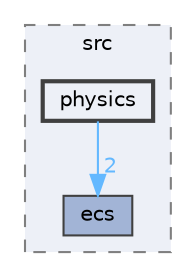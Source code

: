 digraph "engine/src/physics"
{
 // LATEX_PDF_SIZE
  bgcolor="transparent";
  edge [fontname=Helvetica,fontsize=10,labelfontname=Helvetica,labelfontsize=10];
  node [fontname=Helvetica,fontsize=10,shape=box,height=0.2,width=0.4];
  compound=true
  subgraph clusterdir_3d9126aa00c041bc0b8f859d1965a0f4 {
    graph [ bgcolor="#edf0f7", pencolor="grey50", label="src", fontname=Helvetica,fontsize=10 style="filled,dashed", URL="dir_3d9126aa00c041bc0b8f859d1965a0f4.html",tooltip=""]
  dir_73cab53f03832bd35660497d6d17d469 [label="ecs", fillcolor="#a2b4d6", color="grey25", style="filled", URL="dir_73cab53f03832bd35660497d6d17d469.html",tooltip=""];
  dir_1196fceec8cdf035bd6eb95fe8dddeb4 [label="physics", fillcolor="#edf0f7", color="grey25", style="filled,bold", URL="dir_1196fceec8cdf035bd6eb95fe8dddeb4.html",tooltip=""];
  }
  dir_1196fceec8cdf035bd6eb95fe8dddeb4->dir_73cab53f03832bd35660497d6d17d469 [headlabel="2", labeldistance=1.5 headhref="dir_000015_000006.html" href="dir_000015_000006.html" color="steelblue1" fontcolor="steelblue1"];
}
